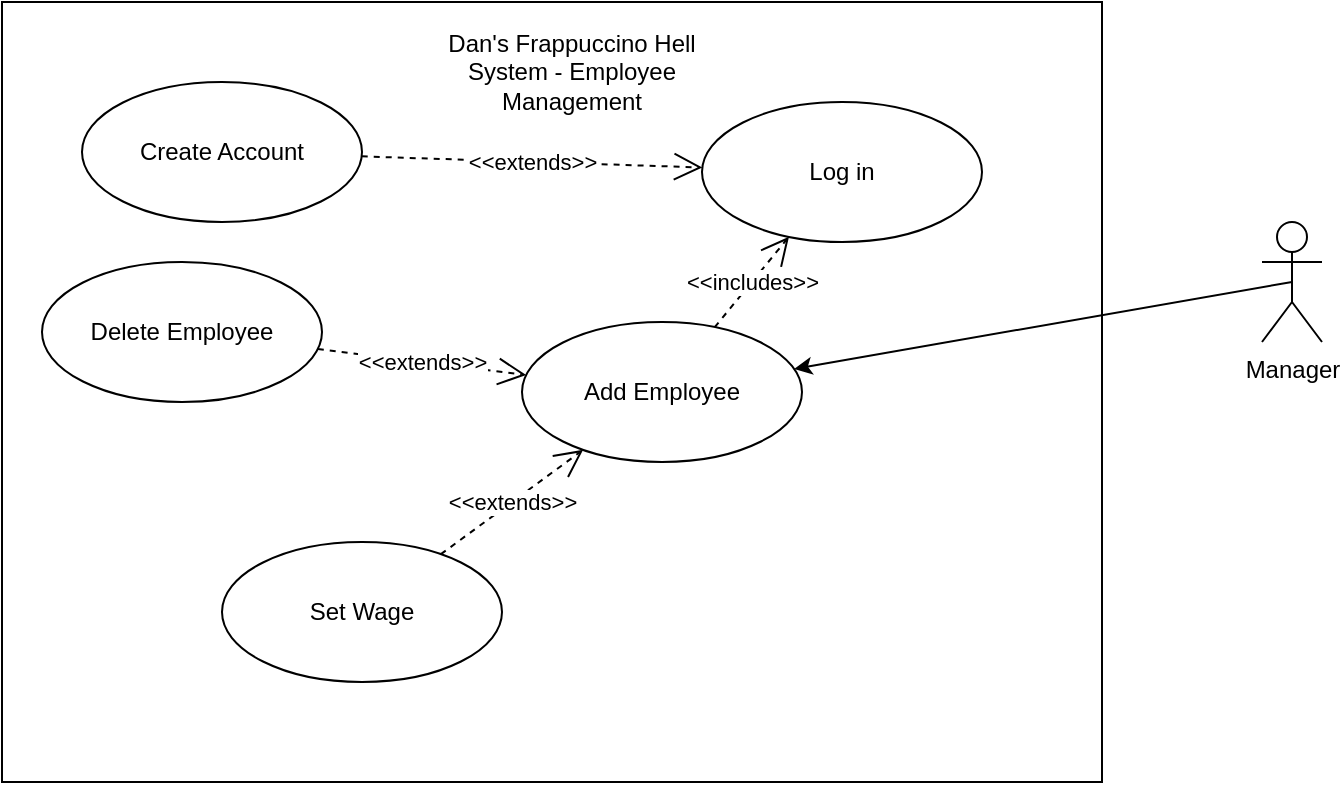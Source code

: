 <mxfile>
    <diagram id="rfjSN9cdk0lPBWMgBJ06" name="Page-1">
        <mxGraphModel dx="1844" dy="890" grid="1" gridSize="10" guides="1" tooltips="1" connect="1" arrows="1" fold="1" page="1" pageScale="1" pageWidth="850" pageHeight="1100" math="0" shadow="0">
            <root>
                <mxCell id="0"/>
                <mxCell id="1" parent="0"/>
                <mxCell id="zSOSA6TjUo3DJ6Rty31Y-2" value="" style="rounded=0;whiteSpace=wrap;html=1;" parent="1" vertex="1">
                    <mxGeometry x="140" y="90" width="550" height="390" as="geometry"/>
                </mxCell>
                <mxCell id="10" style="edgeStyle=none;html=1;exitX=0.5;exitY=0.5;exitDx=0;exitDy=0;exitPerimeter=0;" parent="1" source="zSOSA6TjUo3DJ6Rty31Y-5" target="4" edge="1">
                    <mxGeometry relative="1" as="geometry"/>
                </mxCell>
                <mxCell id="zSOSA6TjUo3DJ6Rty31Y-5" value="Manager" style="shape=umlActor;verticalLabelPosition=bottom;verticalAlign=top;html=1;outlineConnect=0;" parent="1" vertex="1">
                    <mxGeometry x="770" y="200" width="30" height="60" as="geometry"/>
                </mxCell>
                <mxCell id="zSOSA6TjUo3DJ6Rty31Y-7" value="Log in" style="ellipse;whiteSpace=wrap;html=1;" parent="1" vertex="1">
                    <mxGeometry x="490" y="140" width="140" height="70" as="geometry"/>
                </mxCell>
                <mxCell id="zSOSA6TjUo3DJ6Rty31Y-19" value="Create Account" style="ellipse;whiteSpace=wrap;html=1;" parent="1" vertex="1">
                    <mxGeometry x="180" y="130" width="140" height="70" as="geometry"/>
                </mxCell>
                <mxCell id="zSOSA6TjUo3DJ6Rty31Y-20" value="Dan's Frappuccino Hell System - Employee Management" style="text;html=1;strokeColor=none;fillColor=none;align=center;verticalAlign=middle;whiteSpace=wrap;rounded=0;" parent="1" vertex="1">
                    <mxGeometry x="360" y="110" width="130" height="30" as="geometry"/>
                </mxCell>
                <mxCell id="zSOSA6TjUo3DJ6Rty31Y-37" value="&amp;lt;&amp;lt;extends&amp;gt;&amp;gt;" style="endArrow=open;endSize=12;dashed=1;html=1;rounded=0;" parent="1" source="zSOSA6TjUo3DJ6Rty31Y-19" target="zSOSA6TjUo3DJ6Rty31Y-7" edge="1">
                    <mxGeometry width="160" relative="1" as="geometry">
                        <mxPoint x="430.471" y="490.525" as="sourcePoint"/>
                        <mxPoint x="419.537" y="459.483" as="targetPoint"/>
                        <Array as="points"/>
                    </mxGeometry>
                </mxCell>
                <mxCell id="4" value="Add Employee" style="ellipse;whiteSpace=wrap;html=1;" parent="1" vertex="1">
                    <mxGeometry x="400" y="250" width="140" height="70" as="geometry"/>
                </mxCell>
                <mxCell id="5" value="&amp;lt;&amp;lt;includes&amp;gt;&amp;gt;" style="endArrow=open;endSize=12;dashed=1;html=1;rounded=0;" parent="1" source="4" target="zSOSA6TjUo3DJ6Rty31Y-7" edge="1">
                    <mxGeometry width="160" relative="1" as="geometry">
                        <mxPoint x="324.993" y="187.999" as="sourcePoint"/>
                        <mxPoint x="440.191" y="211.774" as="targetPoint"/>
                        <Array as="points"/>
                    </mxGeometry>
                </mxCell>
                <mxCell id="6" value="Delete Employee" style="ellipse;whiteSpace=wrap;html=1;" parent="1" vertex="1">
                    <mxGeometry x="160" y="220" width="140" height="70" as="geometry"/>
                </mxCell>
                <mxCell id="7" value="Set Wage" style="ellipse;whiteSpace=wrap;html=1;" parent="1" vertex="1">
                    <mxGeometry x="250" y="360" width="140" height="70" as="geometry"/>
                </mxCell>
                <mxCell id="8" value="&amp;lt;&amp;lt;extends&amp;gt;&amp;gt;" style="endArrow=open;endSize=12;dashed=1;html=1;rounded=0;" parent="1" source="6" target="4" edge="1">
                    <mxGeometry width="160" relative="1" as="geometry">
                        <mxPoint x="324.993" y="187.999" as="sourcePoint"/>
                        <mxPoint x="440.191" y="211.774" as="targetPoint"/>
                        <Array as="points"/>
                    </mxGeometry>
                </mxCell>
                <mxCell id="9" value="&amp;lt;&amp;lt;extends&amp;gt;&amp;gt;" style="endArrow=open;endSize=12;dashed=1;html=1;rounded=0;" parent="1" source="7" target="4" edge="1">
                    <mxGeometry width="160" relative="1" as="geometry">
                        <mxPoint x="334.993" y="197.999" as="sourcePoint"/>
                        <mxPoint x="450.191" y="221.774" as="targetPoint"/>
                        <Array as="points"/>
                    </mxGeometry>
                </mxCell>
            </root>
        </mxGraphModel>
    </diagram>
</mxfile>